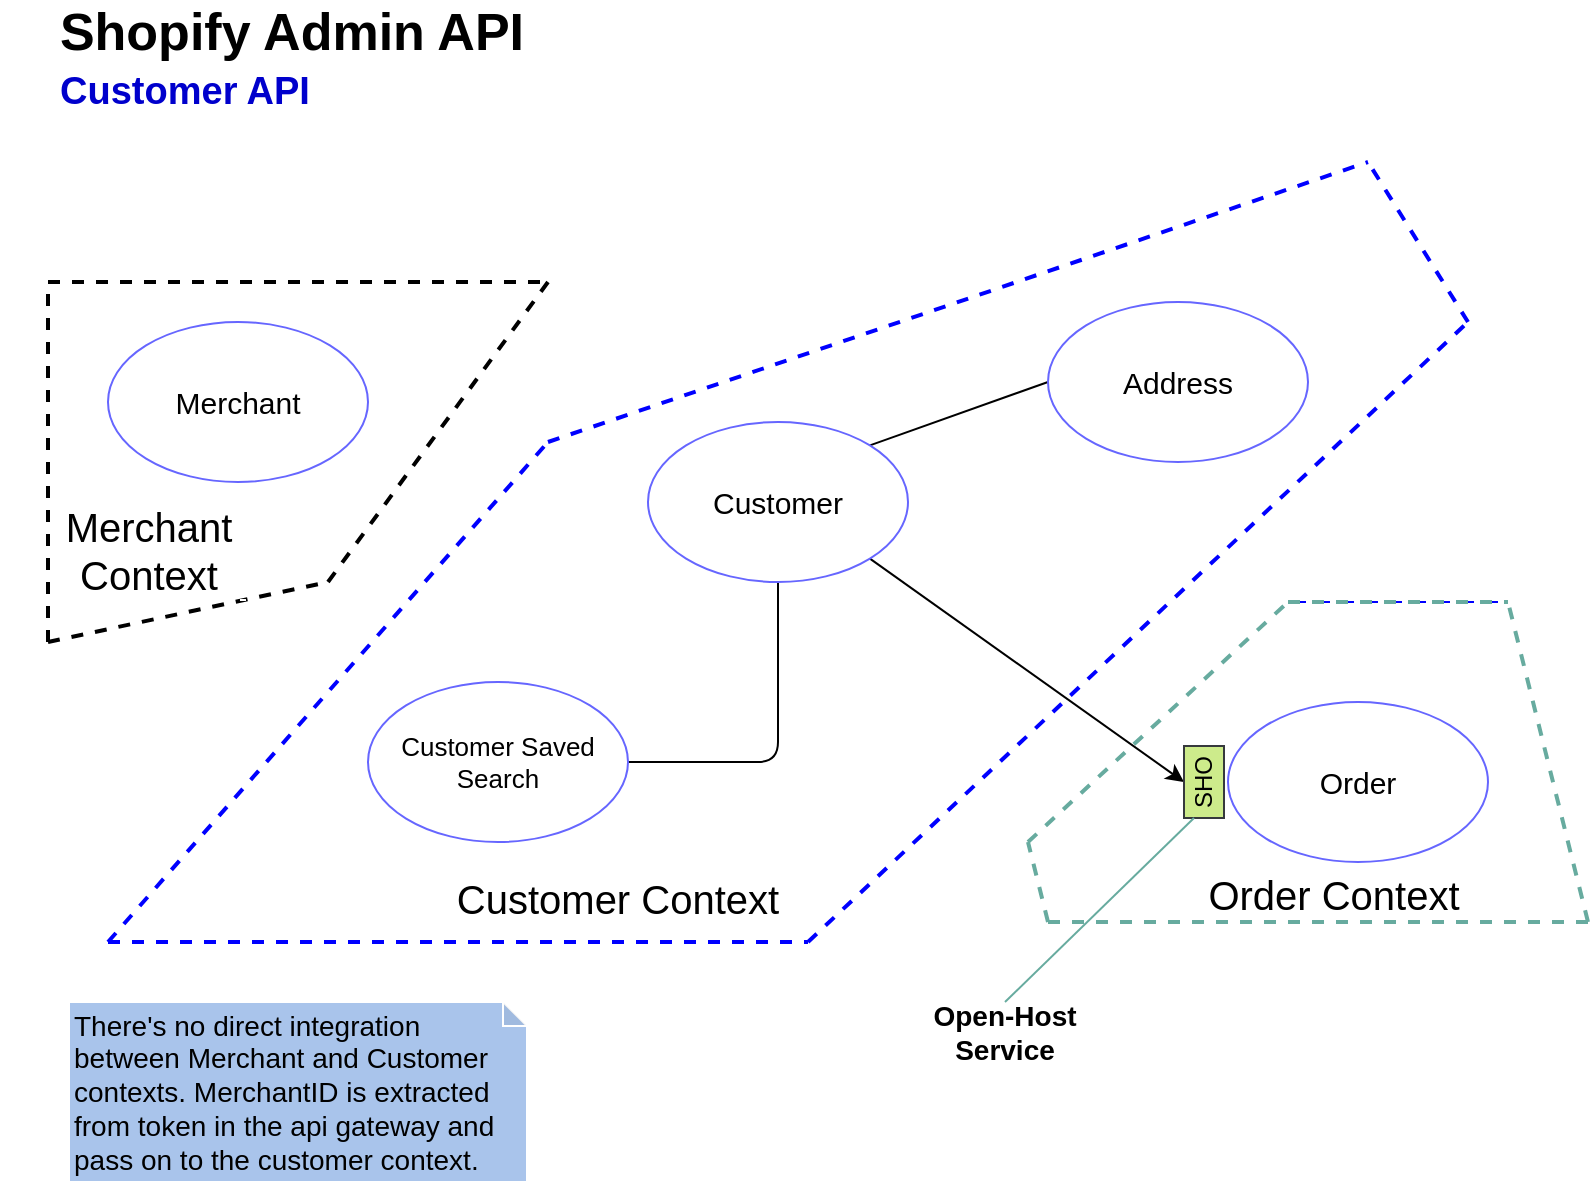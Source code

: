 <mxfile version="14.9.6" type="device"><diagram id="eA3xwTKfmeqH4-1-yiC7" name="Página-1"><mxGraphModel dx="1024" dy="592" grid="1" gridSize="10" guides="1" tooltips="1" connect="1" arrows="1" fold="1" page="1" pageScale="1" pageWidth="827" pageHeight="1169" math="0" shadow="0"><root><mxCell id="0"/><mxCell id="1" parent="0"/><mxCell id="TxZHL4k5I0qRuDv0Xp-E-38" value="&lt;font style=&quot;font-size: 26px&quot;&gt;&lt;b&gt;Shopify Admin API&lt;/b&gt;&lt;/font&gt;" style="text;html=1;strokeColor=none;fillColor=none;align=center;verticalAlign=middle;whiteSpace=wrap;rounded=0;" parent="1" vertex="1"><mxGeometry x="10" y="20" width="270" height="20" as="geometry"/></mxCell><mxCell id="TxZHL4k5I0qRuDv0Xp-E-39" value="&lt;b style=&quot;color: rgb(0 , 0 , 204) ; font-size: 19px&quot;&gt;Customer API&lt;/b&gt;" style="text;html=1;strokeColor=none;fillColor=none;align=center;verticalAlign=middle;whiteSpace=wrap;rounded=0;" parent="1" vertex="1"><mxGeometry x="23" y="50" width="137" height="20" as="geometry"/></mxCell><mxCell id="jWrcFiAN3zEXEVaYC6qw-6" value="" style="endArrow=none;dashed=1;html=1;strokeColor=#0000FF;strokeWidth=2;" parent="1" edge="1"><mxGeometry x="53" y="85" width="50" height="50" as="geometry"><mxPoint x="53" y="485" as="sourcePoint"/><mxPoint x="273" y="235" as="targetPoint"/></mxGeometry></mxCell><mxCell id="jWrcFiAN3zEXEVaYC6qw-7" value="" style="endArrow=none;dashed=1;html=1;strokeColor=#0000FF;strokeWidth=2;" parent="1" edge="1"><mxGeometry x="53" y="85" width="50" height="50" as="geometry"><mxPoint x="53" y="485" as="sourcePoint"/><mxPoint x="403" y="485" as="targetPoint"/></mxGeometry></mxCell><mxCell id="jWrcFiAN3zEXEVaYC6qw-8" value="" style="endArrow=none;dashed=1;html=1;strokeColor=#0000FF;strokeWidth=2;" parent="1" edge="1"><mxGeometry x="53" y="85" width="50" height="50" as="geometry"><mxPoint x="403" y="485" as="sourcePoint"/><mxPoint x="733" y="175" as="targetPoint"/></mxGeometry></mxCell><mxCell id="jWrcFiAN3zEXEVaYC6qw-9" value="" style="endArrow=none;dashed=1;html=1;strokeColor=#0000FF;strokeWidth=2;" parent="1" edge="1"><mxGeometry x="53" y="85" width="50" height="50" as="geometry"><mxPoint x="733" y="175" as="sourcePoint"/><mxPoint x="683" y="95" as="targetPoint"/></mxGeometry></mxCell><mxCell id="jWrcFiAN3zEXEVaYC6qw-13" value="&lt;font style=&quot;font-size: 20px&quot;&gt;Customer Context&lt;/font&gt;" style="text;html=1;fillColor=none;align=center;verticalAlign=middle;whiteSpace=wrap;rounded=0;dashed=1;strokeColor=#FFFFFF;" parent="1" vertex="1"><mxGeometry x="213" y="453" width="190" height="20" as="geometry"/></mxCell><mxCell id="jWrcFiAN3zEXEVaYC6qw-30" value="" style="endArrow=none;dashed=1;html=1;fillColor=#ffcc99;strokeColor=#0000FF;strokeWidth=2;" parent="1" edge="1"><mxGeometry x="43" y="55" width="50" height="50" as="geometry"><mxPoint x="273" y="235" as="sourcePoint"/><mxPoint x="683" y="95" as="targetPoint"/></mxGeometry></mxCell><mxCell id="jWrcFiAN3zEXEVaYC6qw-32" value="" style="endArrow=none;dashed=1;html=1;strokeWidth=2;strokeColor=#67AB9F;" parent="1" edge="1"><mxGeometry width="50" height="50" relative="1" as="geometry"><mxPoint x="513" y="435" as="sourcePoint"/><mxPoint x="643" y="315" as="targetPoint"/></mxGeometry></mxCell><mxCell id="jWrcFiAN3zEXEVaYC6qw-33" value="" style="endArrow=none;dashed=1;html=1;strokeWidth=2;strokeColor=#67AB9F;" parent="1" edge="1"><mxGeometry width="50" height="50" relative="1" as="geometry"><mxPoint x="523" y="475" as="sourcePoint"/><mxPoint x="793" y="475" as="targetPoint"/><Array as="points"><mxPoint x="663" y="475"/></Array></mxGeometry></mxCell><mxCell id="jWrcFiAN3zEXEVaYC6qw-35" value="" style="endArrow=none;dashed=1;html=1;strokeColor=#0000FF;strokeWidth=1;" parent="1" edge="1"><mxGeometry width="50" height="50" relative="1" as="geometry"><mxPoint x="643" y="315" as="sourcePoint"/><mxPoint x="753" y="315" as="targetPoint"/></mxGeometry></mxCell><mxCell id="jWrcFiAN3zEXEVaYC6qw-43" value="" style="endArrow=none;dashed=1;html=1;strokeWidth=2;strokeColor=#67AB9F;" parent="1" edge="1"><mxGeometry width="50" height="50" relative="1" as="geometry"><mxPoint x="793" y="475" as="sourcePoint"/><mxPoint x="753" y="315" as="targetPoint"/></mxGeometry></mxCell><mxCell id="jWrcFiAN3zEXEVaYC6qw-44" value="" style="endArrow=none;dashed=1;html=1;strokeWidth=2;strokeColor=#67AB9F;" parent="1" edge="1"><mxGeometry width="50" height="50" relative="1" as="geometry"><mxPoint x="643" y="315" as="sourcePoint"/><mxPoint x="753" y="315" as="targetPoint"/></mxGeometry></mxCell><mxCell id="jWrcFiAN3zEXEVaYC6qw-45" value="&lt;font style=&quot;font-size: 20px&quot;&gt;Order Context&lt;/font&gt;" style="text;html=1;fillColor=none;align=center;verticalAlign=middle;whiteSpace=wrap;rounded=0;dashed=1;strokeColor=#FFFFFF;" parent="1" vertex="1"><mxGeometry x="571" y="451" width="190" height="20" as="geometry"/></mxCell><mxCell id="jWrcFiAN3zEXEVaYC6qw-46" value="" style="endArrow=none;html=1;strokeWidth=1;entryX=0;entryY=0.5;entryDx=0;entryDy=0;exitX=1;exitY=0;exitDx=0;exitDy=0;" parent="1" source="sSEHXSGiq39rgrJeqL4y-2" target="sSEHXSGiq39rgrJeqL4y-4" edge="1"><mxGeometry width="50" height="50" relative="1" as="geometry"><mxPoint x="463" y="225" as="sourcePoint"/><mxPoint x="546" y="175" as="targetPoint"/></mxGeometry></mxCell><mxCell id="jWrcFiAN3zEXEVaYC6qw-47" value="" style="endArrow=none;html=1;strokeWidth=1;exitX=1;exitY=0.5;exitDx=0;exitDy=0;entryX=0.5;entryY=1;entryDx=0;entryDy=0;" parent="1" source="sSEHXSGiq39rgrJeqL4y-3" target="sSEHXSGiq39rgrJeqL4y-2" edge="1"><mxGeometry width="50" height="50" relative="1" as="geometry"><mxPoint x="306" y="415" as="sourcePoint"/><mxPoint x="386" y="325" as="targetPoint"/><Array as="points"><mxPoint x="388" y="395"/></Array></mxGeometry></mxCell><mxCell id="jWrcFiAN3zEXEVaYC6qw-48" value="" style="endArrow=none;dashed=1;html=1;strokeColor=#000000;strokeWidth=2;" parent="1" edge="1"><mxGeometry width="50" height="50" relative="1" as="geometry"><mxPoint x="163" y="305" as="sourcePoint"/><mxPoint x="273" y="155" as="targetPoint"/></mxGeometry></mxCell><mxCell id="jWrcFiAN3zEXEVaYC6qw-49" value="" style="endArrow=none;dashed=1;html=1;strokeColor=#000000;strokeWidth=2;" parent="1" edge="1"><mxGeometry width="50" height="50" relative="1" as="geometry"><mxPoint x="23" y="155" as="sourcePoint"/><mxPoint x="273" y="155" as="targetPoint"/></mxGeometry></mxCell><mxCell id="jWrcFiAN3zEXEVaYC6qw-50" value="" style="endArrow=none;dashed=1;html=1;strokeColor=#000000;strokeWidth=2;" parent="1" edge="1"><mxGeometry width="50" height="50" relative="1" as="geometry"><mxPoint x="23" y="335" as="sourcePoint"/><mxPoint x="23" y="155" as="targetPoint"/></mxGeometry></mxCell><mxCell id="jWrcFiAN3zEXEVaYC6qw-51" value="" style="endArrow=none;dashed=1;html=1;strokeColor=#000000;strokeWidth=2;" parent="1" edge="1"><mxGeometry width="50" height="50" relative="1" as="geometry"><mxPoint x="23" y="335" as="sourcePoint"/><mxPoint x="163" y="305" as="targetPoint"/></mxGeometry></mxCell><mxCell id="jWrcFiAN3zEXEVaYC6qw-52" value="&lt;font style=&quot;font-size: 20px&quot;&gt;Merchant Context&lt;/font&gt;" style="text;html=1;fillColor=none;align=center;verticalAlign=middle;whiteSpace=wrap;rounded=0;dashed=1;strokeColor=#FFFFFF;" parent="1" vertex="1"><mxGeometry y="264" width="147" height="50" as="geometry"/></mxCell><mxCell id="jWrcFiAN3zEXEVaYC6qw-53" value="" style="endArrow=classic;html=1;strokeColor=#000000;strokeWidth=1;exitX=1;exitY=1;exitDx=0;exitDy=0;entryX=0.5;entryY=0;entryDx=0;entryDy=0;" parent="1" source="sSEHXSGiq39rgrJeqL4y-2" target="jWrcFiAN3zEXEVaYC6qw-55" edge="1"><mxGeometry width="50" height="50" relative="1" as="geometry"><mxPoint x="456" y="265" as="sourcePoint"/><mxPoint x="473" y="65" as="targetPoint"/></mxGeometry></mxCell><mxCell id="jWrcFiAN3zEXEVaYC6qw-54" value="" style="endArrow=none;dashed=1;html=1;strokeWidth=2;strokeColor=#67AB9F;" parent="1" edge="1"><mxGeometry width="50" height="50" relative="1" as="geometry"><mxPoint x="523" y="475" as="sourcePoint"/><mxPoint x="513" y="435" as="targetPoint"/></mxGeometry></mxCell><mxCell id="jWrcFiAN3zEXEVaYC6qw-55" value="SHO" style="rounded=0;whiteSpace=wrap;html=1;strokeColor=#36393d;strokeWidth=1;fillColor=#cdeb8b;rotation=-90;" parent="1" vertex="1"><mxGeometry x="583" y="395" width="36" height="20" as="geometry"/></mxCell><mxCell id="jWrcFiAN3zEXEVaYC6qw-57" value="&lt;b&gt;&lt;font style=&quot;font-size: 14px&quot;&gt;Open-Host Service&lt;/font&gt;&lt;/b&gt;" style="text;html=1;strokeColor=none;fillColor=none;align=center;verticalAlign=middle;whiteSpace=wrap;rounded=0;" parent="1" vertex="1"><mxGeometry x="463" y="515" width="77" height="30" as="geometry"/></mxCell><mxCell id="jWrcFiAN3zEXEVaYC6qw-58" value="" style="endArrow=none;html=1;strokeColor=#67AB9F;strokeWidth=1;entryX=0;entryY=0.25;entryDx=0;entryDy=0;exitX=0.5;exitY=0;exitDx=0;exitDy=0;" parent="1" source="jWrcFiAN3zEXEVaYC6qw-57" target="jWrcFiAN3zEXEVaYC6qw-55" edge="1"><mxGeometry width="50" height="50" relative="1" as="geometry"><mxPoint x="613" y="565" as="sourcePoint"/><mxPoint x="663" y="515" as="targetPoint"/></mxGeometry></mxCell><mxCell id="jWrcFiAN3zEXEVaYC6qw-59" value="&lt;font style=&quot;font-size: 14px&quot;&gt;There's no direct integration between Merchant and Customer contexts. MerchantID is extracted from token in the api gateway and pass on to the customer context.&lt;/font&gt;" style="shape=note;whiteSpace=wrap;html=1;backgroundOutline=1;darkOpacity=0.05;strokeColor=#FFFFFF;strokeWidth=1;size=12;align=left;fillColor=#A9C4EB;" parent="1" vertex="1"><mxGeometry x="33.5" y="515" width="229" height="90" as="geometry"/></mxCell><mxCell id="sSEHXSGiq39rgrJeqL4y-1" value="&lt;span style=&quot;font-size: 15px&quot;&gt;Merchant&lt;/span&gt;" style="ellipse;whiteSpace=wrap;html=1;strokeColor=#6666FF;" parent="1" vertex="1"><mxGeometry x="53" y="175" width="130" height="80" as="geometry"/></mxCell><mxCell id="sSEHXSGiq39rgrJeqL4y-2" value="&lt;span style=&quot;font-size: 15px&quot;&gt;Customer&lt;/span&gt;" style="ellipse;whiteSpace=wrap;html=1;strokeColor=#6666FF;" parent="1" vertex="1"><mxGeometry x="323" y="225" width="130" height="80" as="geometry"/></mxCell><mxCell id="sSEHXSGiq39rgrJeqL4y-3" value="&lt;span style=&quot;font-size: 13px&quot;&gt;Customer Saved&lt;br&gt;Search&lt;/span&gt;" style="ellipse;whiteSpace=wrap;html=1;strokeColor=#6666FF;" parent="1" vertex="1"><mxGeometry x="183" y="355" width="130" height="80" as="geometry"/></mxCell><mxCell id="sSEHXSGiq39rgrJeqL4y-4" value="&lt;span style=&quot;font-size: 15px&quot;&gt;Address&lt;/span&gt;" style="ellipse;whiteSpace=wrap;html=1;strokeColor=#6666FF;" parent="1" vertex="1"><mxGeometry x="523" y="165" width="130" height="80" as="geometry"/></mxCell><mxCell id="sSEHXSGiq39rgrJeqL4y-5" value="&lt;span style=&quot;font-size: 15px&quot;&gt;Order&lt;/span&gt;" style="ellipse;whiteSpace=wrap;html=1;strokeColor=#6666FF;" parent="1" vertex="1"><mxGeometry x="613" y="365" width="130" height="80" as="geometry"/></mxCell></root></mxGraphModel></diagram></mxfile>